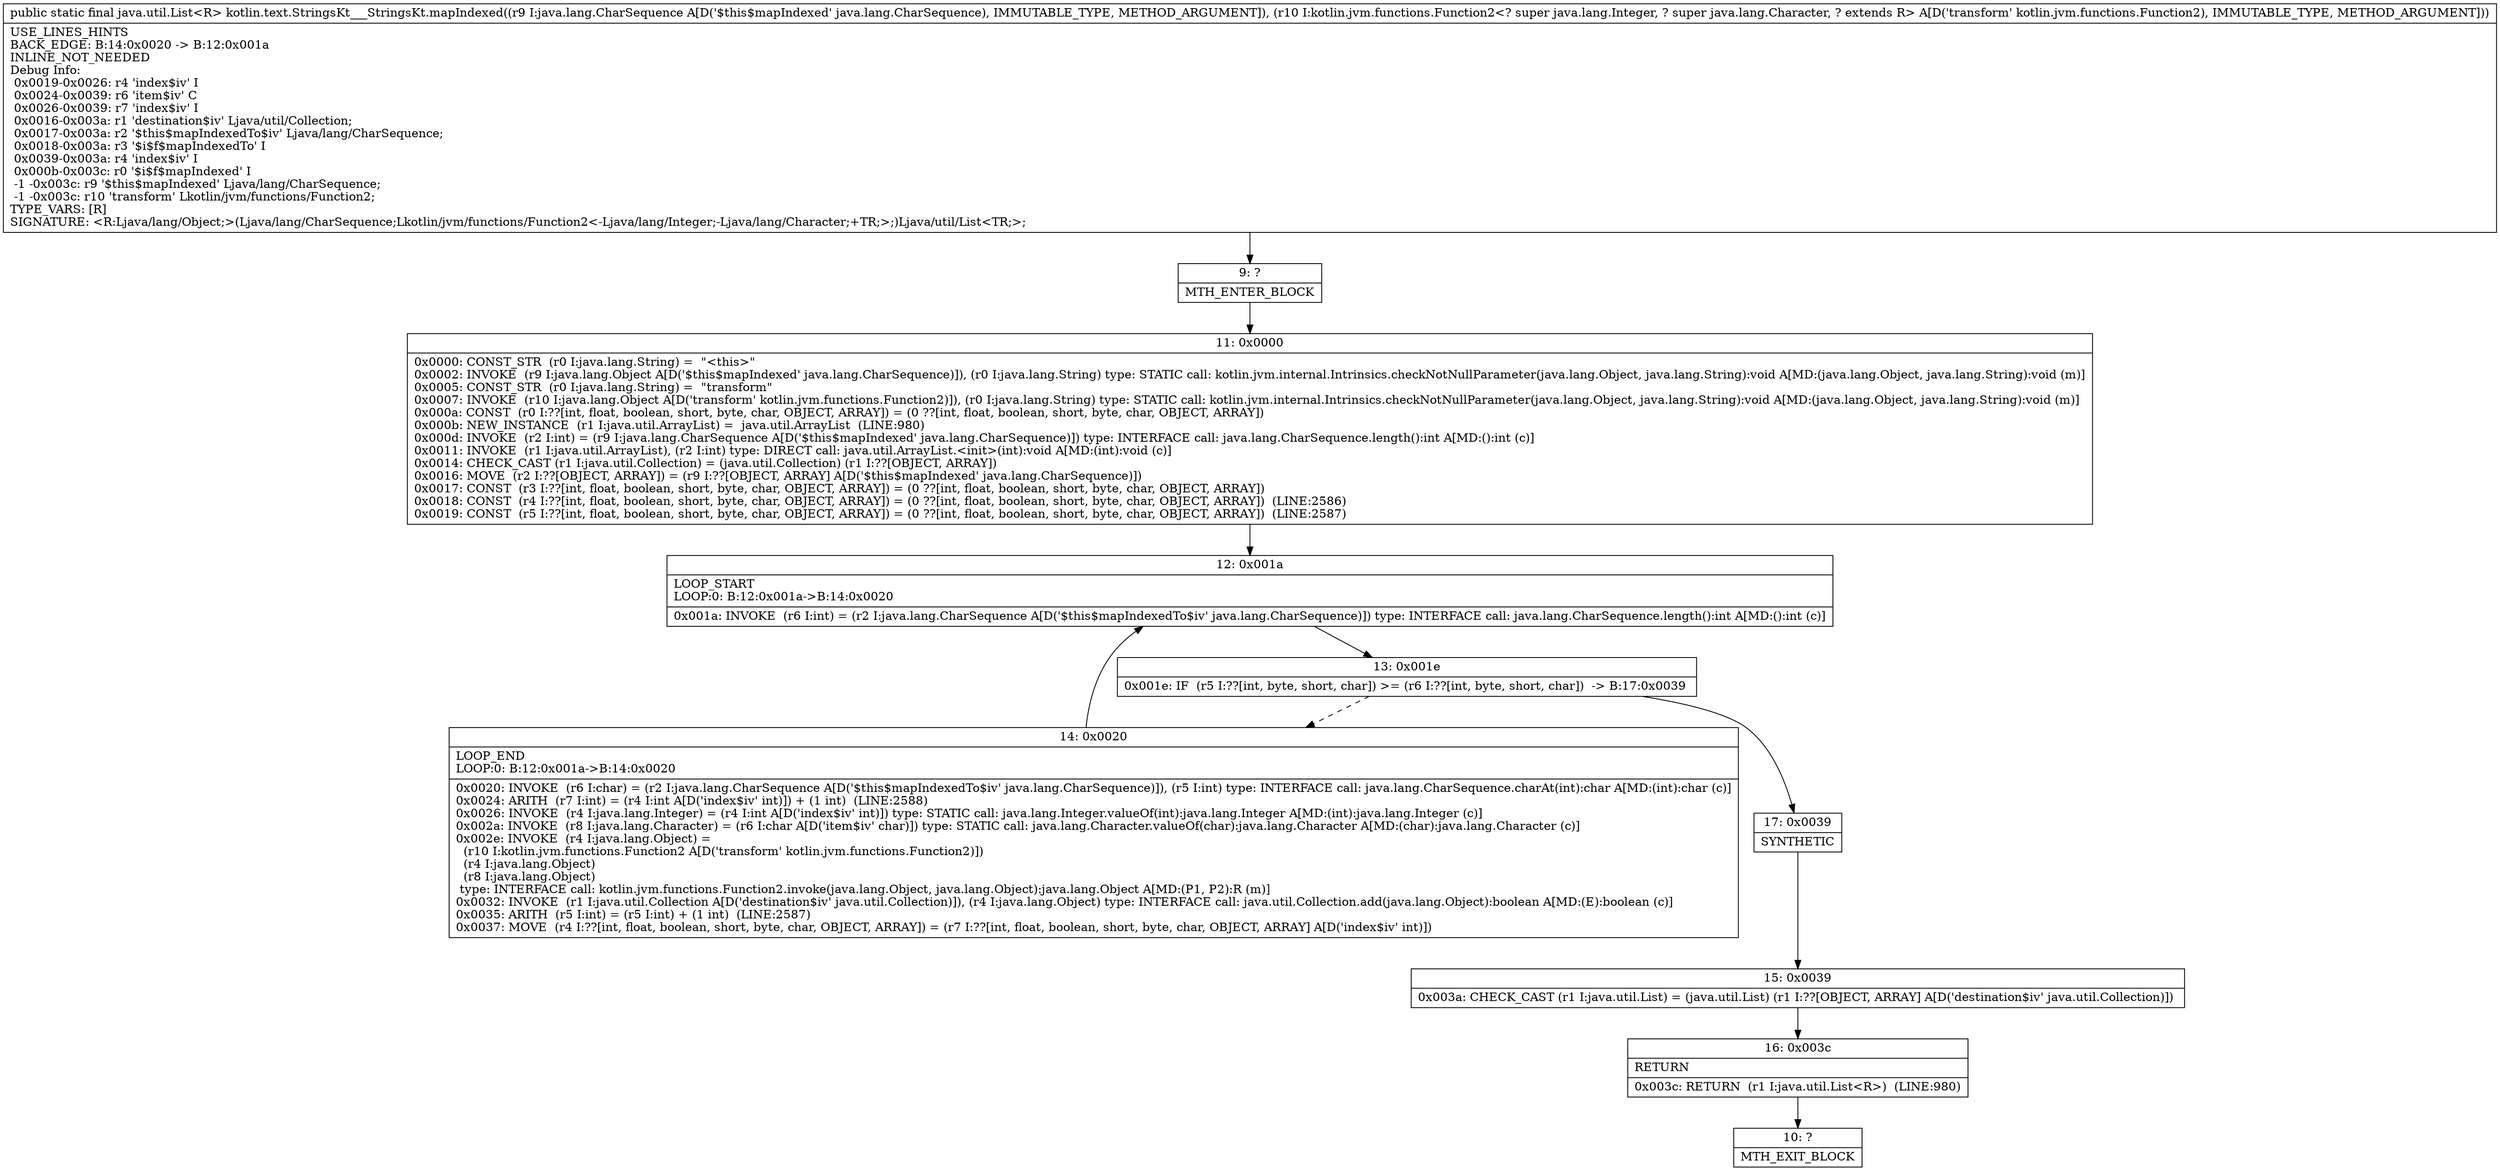 digraph "CFG forkotlin.text.StringsKt___StringsKt.mapIndexed(Ljava\/lang\/CharSequence;Lkotlin\/jvm\/functions\/Function2;)Ljava\/util\/List;" {
Node_9 [shape=record,label="{9\:\ ?|MTH_ENTER_BLOCK\l}"];
Node_11 [shape=record,label="{11\:\ 0x0000|0x0000: CONST_STR  (r0 I:java.lang.String) =  \"\<this\>\" \l0x0002: INVOKE  (r9 I:java.lang.Object A[D('$this$mapIndexed' java.lang.CharSequence)]), (r0 I:java.lang.String) type: STATIC call: kotlin.jvm.internal.Intrinsics.checkNotNullParameter(java.lang.Object, java.lang.String):void A[MD:(java.lang.Object, java.lang.String):void (m)]\l0x0005: CONST_STR  (r0 I:java.lang.String) =  \"transform\" \l0x0007: INVOKE  (r10 I:java.lang.Object A[D('transform' kotlin.jvm.functions.Function2)]), (r0 I:java.lang.String) type: STATIC call: kotlin.jvm.internal.Intrinsics.checkNotNullParameter(java.lang.Object, java.lang.String):void A[MD:(java.lang.Object, java.lang.String):void (m)]\l0x000a: CONST  (r0 I:??[int, float, boolean, short, byte, char, OBJECT, ARRAY]) = (0 ??[int, float, boolean, short, byte, char, OBJECT, ARRAY]) \l0x000b: NEW_INSTANCE  (r1 I:java.util.ArrayList) =  java.util.ArrayList  (LINE:980)\l0x000d: INVOKE  (r2 I:int) = (r9 I:java.lang.CharSequence A[D('$this$mapIndexed' java.lang.CharSequence)]) type: INTERFACE call: java.lang.CharSequence.length():int A[MD:():int (c)]\l0x0011: INVOKE  (r1 I:java.util.ArrayList), (r2 I:int) type: DIRECT call: java.util.ArrayList.\<init\>(int):void A[MD:(int):void (c)]\l0x0014: CHECK_CAST (r1 I:java.util.Collection) = (java.util.Collection) (r1 I:??[OBJECT, ARRAY]) \l0x0016: MOVE  (r2 I:??[OBJECT, ARRAY]) = (r9 I:??[OBJECT, ARRAY] A[D('$this$mapIndexed' java.lang.CharSequence)]) \l0x0017: CONST  (r3 I:??[int, float, boolean, short, byte, char, OBJECT, ARRAY]) = (0 ??[int, float, boolean, short, byte, char, OBJECT, ARRAY]) \l0x0018: CONST  (r4 I:??[int, float, boolean, short, byte, char, OBJECT, ARRAY]) = (0 ??[int, float, boolean, short, byte, char, OBJECT, ARRAY])  (LINE:2586)\l0x0019: CONST  (r5 I:??[int, float, boolean, short, byte, char, OBJECT, ARRAY]) = (0 ??[int, float, boolean, short, byte, char, OBJECT, ARRAY])  (LINE:2587)\l}"];
Node_12 [shape=record,label="{12\:\ 0x001a|LOOP_START\lLOOP:0: B:12:0x001a\-\>B:14:0x0020\l|0x001a: INVOKE  (r6 I:int) = (r2 I:java.lang.CharSequence A[D('$this$mapIndexedTo$iv' java.lang.CharSequence)]) type: INTERFACE call: java.lang.CharSequence.length():int A[MD:():int (c)]\l}"];
Node_13 [shape=record,label="{13\:\ 0x001e|0x001e: IF  (r5 I:??[int, byte, short, char]) \>= (r6 I:??[int, byte, short, char])  \-\> B:17:0x0039 \l}"];
Node_14 [shape=record,label="{14\:\ 0x0020|LOOP_END\lLOOP:0: B:12:0x001a\-\>B:14:0x0020\l|0x0020: INVOKE  (r6 I:char) = (r2 I:java.lang.CharSequence A[D('$this$mapIndexedTo$iv' java.lang.CharSequence)]), (r5 I:int) type: INTERFACE call: java.lang.CharSequence.charAt(int):char A[MD:(int):char (c)]\l0x0024: ARITH  (r7 I:int) = (r4 I:int A[D('index$iv' int)]) + (1 int)  (LINE:2588)\l0x0026: INVOKE  (r4 I:java.lang.Integer) = (r4 I:int A[D('index$iv' int)]) type: STATIC call: java.lang.Integer.valueOf(int):java.lang.Integer A[MD:(int):java.lang.Integer (c)]\l0x002a: INVOKE  (r8 I:java.lang.Character) = (r6 I:char A[D('item$iv' char)]) type: STATIC call: java.lang.Character.valueOf(char):java.lang.Character A[MD:(char):java.lang.Character (c)]\l0x002e: INVOKE  (r4 I:java.lang.Object) = \l  (r10 I:kotlin.jvm.functions.Function2 A[D('transform' kotlin.jvm.functions.Function2)])\l  (r4 I:java.lang.Object)\l  (r8 I:java.lang.Object)\l type: INTERFACE call: kotlin.jvm.functions.Function2.invoke(java.lang.Object, java.lang.Object):java.lang.Object A[MD:(P1, P2):R (m)]\l0x0032: INVOKE  (r1 I:java.util.Collection A[D('destination$iv' java.util.Collection)]), (r4 I:java.lang.Object) type: INTERFACE call: java.util.Collection.add(java.lang.Object):boolean A[MD:(E):boolean (c)]\l0x0035: ARITH  (r5 I:int) = (r5 I:int) + (1 int)  (LINE:2587)\l0x0037: MOVE  (r4 I:??[int, float, boolean, short, byte, char, OBJECT, ARRAY]) = (r7 I:??[int, float, boolean, short, byte, char, OBJECT, ARRAY] A[D('index$iv' int)]) \l}"];
Node_17 [shape=record,label="{17\:\ 0x0039|SYNTHETIC\l}"];
Node_15 [shape=record,label="{15\:\ 0x0039|0x003a: CHECK_CAST (r1 I:java.util.List) = (java.util.List) (r1 I:??[OBJECT, ARRAY] A[D('destination$iv' java.util.Collection)]) \l}"];
Node_16 [shape=record,label="{16\:\ 0x003c|RETURN\l|0x003c: RETURN  (r1 I:java.util.List\<R\>)  (LINE:980)\l}"];
Node_10 [shape=record,label="{10\:\ ?|MTH_EXIT_BLOCK\l}"];
MethodNode[shape=record,label="{public static final java.util.List\<R\> kotlin.text.StringsKt___StringsKt.mapIndexed((r9 I:java.lang.CharSequence A[D('$this$mapIndexed' java.lang.CharSequence), IMMUTABLE_TYPE, METHOD_ARGUMENT]), (r10 I:kotlin.jvm.functions.Function2\<? super java.lang.Integer, ? super java.lang.Character, ? extends R\> A[D('transform' kotlin.jvm.functions.Function2), IMMUTABLE_TYPE, METHOD_ARGUMENT]))  | USE_LINES_HINTS\lBACK_EDGE: B:14:0x0020 \-\> B:12:0x001a\lINLINE_NOT_NEEDED\lDebug Info:\l  0x0019\-0x0026: r4 'index$iv' I\l  0x0024\-0x0039: r6 'item$iv' C\l  0x0026\-0x0039: r7 'index$iv' I\l  0x0016\-0x003a: r1 'destination$iv' Ljava\/util\/Collection;\l  0x0017\-0x003a: r2 '$this$mapIndexedTo$iv' Ljava\/lang\/CharSequence;\l  0x0018\-0x003a: r3 '$i$f$mapIndexedTo' I\l  0x0039\-0x003a: r4 'index$iv' I\l  0x000b\-0x003c: r0 '$i$f$mapIndexed' I\l  \-1 \-0x003c: r9 '$this$mapIndexed' Ljava\/lang\/CharSequence;\l  \-1 \-0x003c: r10 'transform' Lkotlin\/jvm\/functions\/Function2;\lTYPE_VARS: [R]\lSIGNATURE: \<R:Ljava\/lang\/Object;\>(Ljava\/lang\/CharSequence;Lkotlin\/jvm\/functions\/Function2\<\-Ljava\/lang\/Integer;\-Ljava\/lang\/Character;+TR;\>;)Ljava\/util\/List\<TR;\>;\l}"];
MethodNode -> Node_9;Node_9 -> Node_11;
Node_11 -> Node_12;
Node_12 -> Node_13;
Node_13 -> Node_14[style=dashed];
Node_13 -> Node_17;
Node_14 -> Node_12;
Node_17 -> Node_15;
Node_15 -> Node_16;
Node_16 -> Node_10;
}

